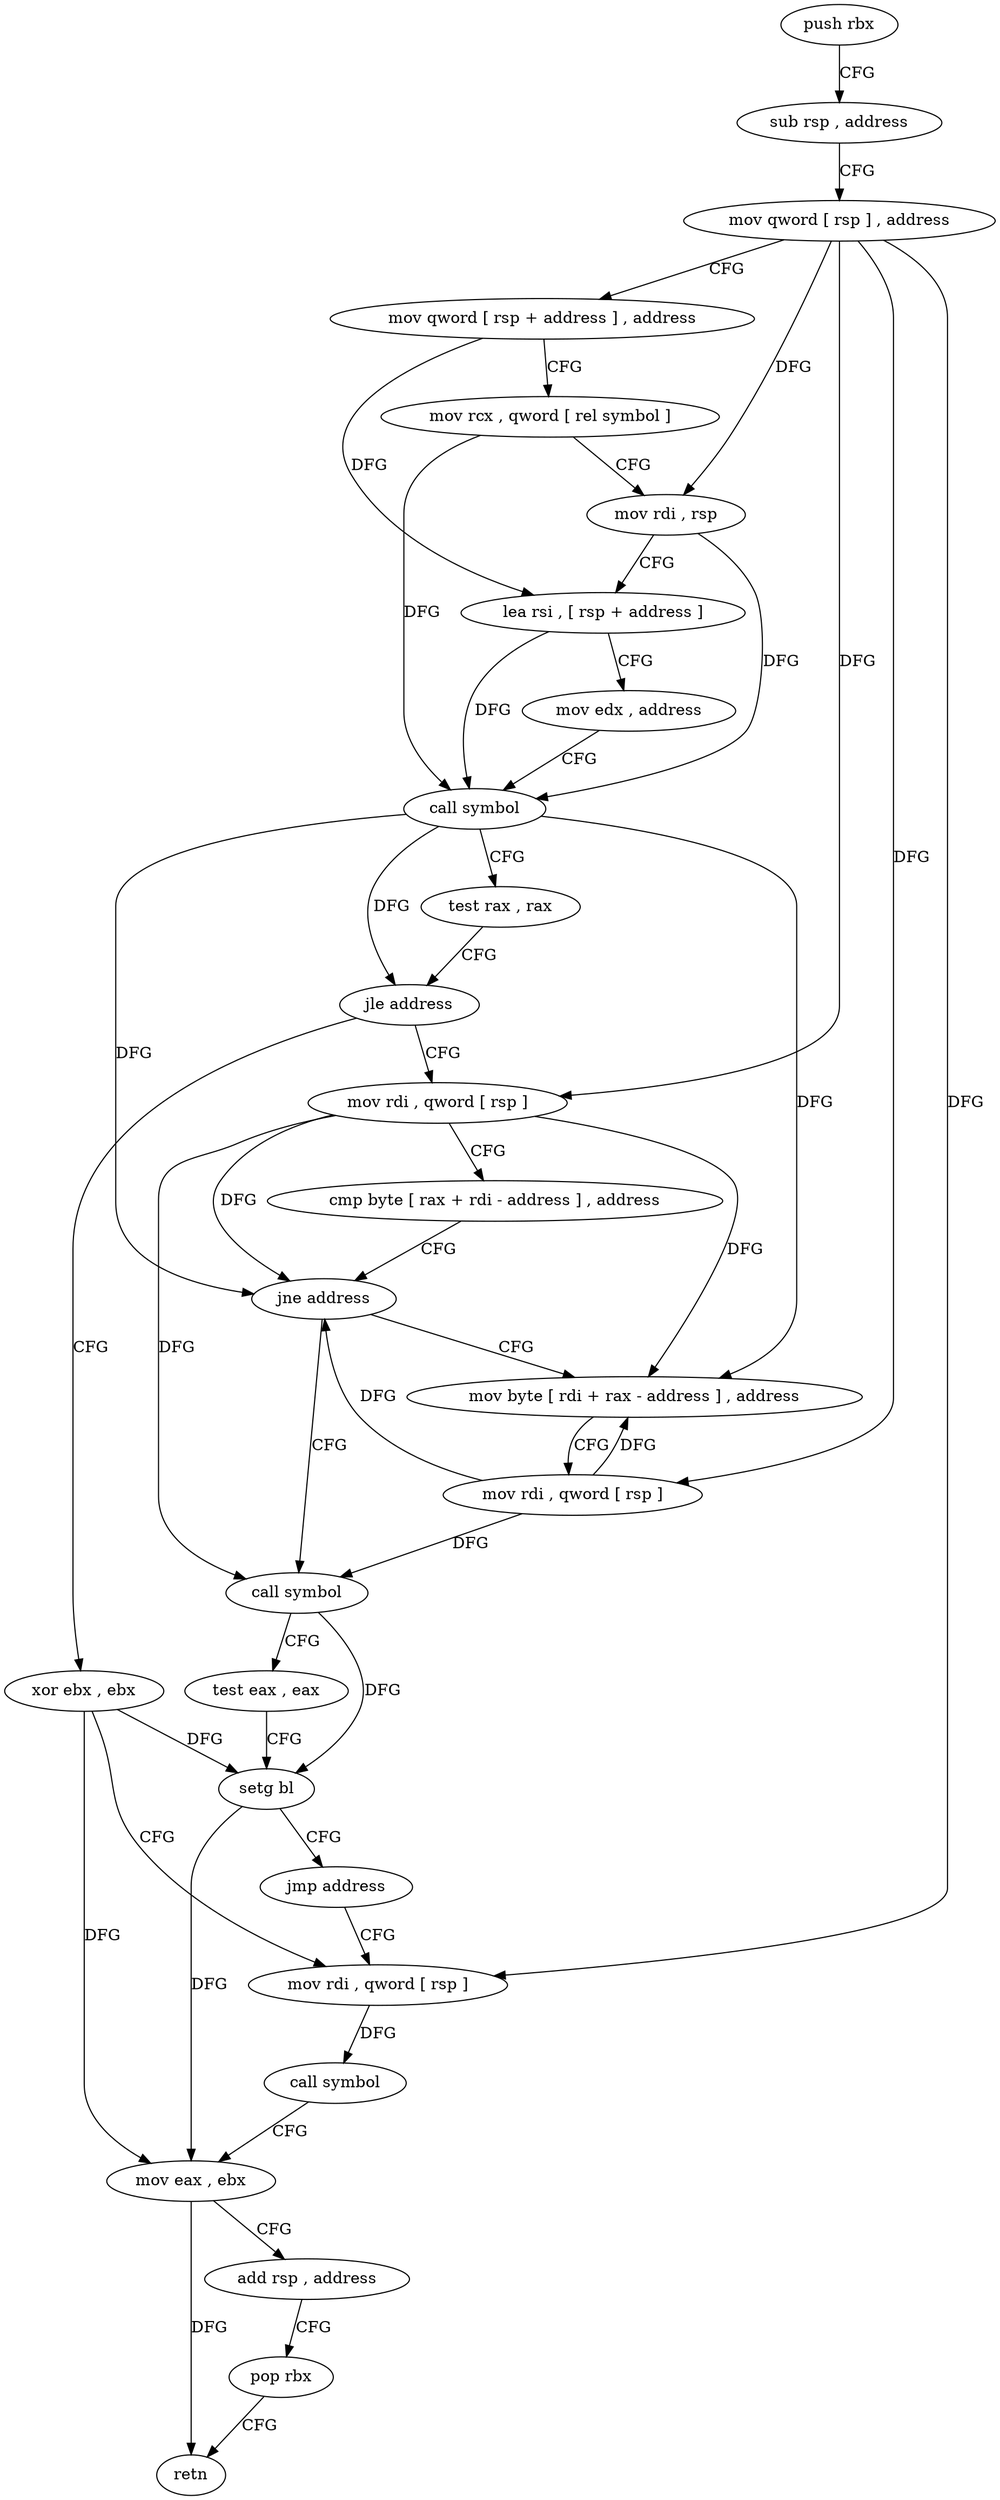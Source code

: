 digraph "func" {
"4394704" [label = "push rbx" ]
"4394705" [label = "sub rsp , address" ]
"4394709" [label = "mov qword [ rsp ] , address" ]
"4394717" [label = "mov qword [ rsp + address ] , address" ]
"4394726" [label = "mov rcx , qword [ rel symbol ]" ]
"4394733" [label = "mov rdi , rsp" ]
"4394736" [label = "lea rsi , [ rsp + address ]" ]
"4394741" [label = "mov edx , address" ]
"4394746" [label = "call symbol" ]
"4394751" [label = "test rax , rax" ]
"4394754" [label = "jle address" ]
"4394788" [label = "xor ebx , ebx" ]
"4394756" [label = "mov rdi , qword [ rsp ]" ]
"4394790" [label = "mov rdi , qword [ rsp ]" ]
"4394760" [label = "cmp byte [ rax + rdi - address ] , address" ]
"4394765" [label = "jne address" ]
"4394776" [label = "call symbol" ]
"4394767" [label = "mov byte [ rdi + rax - address ] , address" ]
"4394781" [label = "test eax , eax" ]
"4394783" [label = "setg bl" ]
"4394786" [label = "jmp address" ]
"4394772" [label = "mov rdi , qword [ rsp ]" ]
"4394794" [label = "call symbol" ]
"4394799" [label = "mov eax , ebx" ]
"4394801" [label = "add rsp , address" ]
"4394805" [label = "pop rbx" ]
"4394806" [label = "retn" ]
"4394704" -> "4394705" [ label = "CFG" ]
"4394705" -> "4394709" [ label = "CFG" ]
"4394709" -> "4394717" [ label = "CFG" ]
"4394709" -> "4394756" [ label = "DFG" ]
"4394709" -> "4394790" [ label = "DFG" ]
"4394709" -> "4394772" [ label = "DFG" ]
"4394709" -> "4394733" [ label = "DFG" ]
"4394717" -> "4394726" [ label = "CFG" ]
"4394717" -> "4394736" [ label = "DFG" ]
"4394726" -> "4394733" [ label = "CFG" ]
"4394726" -> "4394746" [ label = "DFG" ]
"4394733" -> "4394736" [ label = "CFG" ]
"4394733" -> "4394746" [ label = "DFG" ]
"4394736" -> "4394741" [ label = "CFG" ]
"4394736" -> "4394746" [ label = "DFG" ]
"4394741" -> "4394746" [ label = "CFG" ]
"4394746" -> "4394751" [ label = "CFG" ]
"4394746" -> "4394754" [ label = "DFG" ]
"4394746" -> "4394765" [ label = "DFG" ]
"4394746" -> "4394767" [ label = "DFG" ]
"4394751" -> "4394754" [ label = "CFG" ]
"4394754" -> "4394788" [ label = "CFG" ]
"4394754" -> "4394756" [ label = "CFG" ]
"4394788" -> "4394790" [ label = "CFG" ]
"4394788" -> "4394799" [ label = "DFG" ]
"4394788" -> "4394783" [ label = "DFG" ]
"4394756" -> "4394760" [ label = "CFG" ]
"4394756" -> "4394765" [ label = "DFG" ]
"4394756" -> "4394776" [ label = "DFG" ]
"4394756" -> "4394767" [ label = "DFG" ]
"4394790" -> "4394794" [ label = "DFG" ]
"4394760" -> "4394765" [ label = "CFG" ]
"4394765" -> "4394776" [ label = "CFG" ]
"4394765" -> "4394767" [ label = "CFG" ]
"4394776" -> "4394781" [ label = "CFG" ]
"4394776" -> "4394783" [ label = "DFG" ]
"4394767" -> "4394772" [ label = "CFG" ]
"4394781" -> "4394783" [ label = "CFG" ]
"4394783" -> "4394786" [ label = "CFG" ]
"4394783" -> "4394799" [ label = "DFG" ]
"4394786" -> "4394790" [ label = "CFG" ]
"4394772" -> "4394776" [ label = "DFG" ]
"4394772" -> "4394765" [ label = "DFG" ]
"4394772" -> "4394767" [ label = "DFG" ]
"4394794" -> "4394799" [ label = "CFG" ]
"4394799" -> "4394801" [ label = "CFG" ]
"4394799" -> "4394806" [ label = "DFG" ]
"4394801" -> "4394805" [ label = "CFG" ]
"4394805" -> "4394806" [ label = "CFG" ]
}
